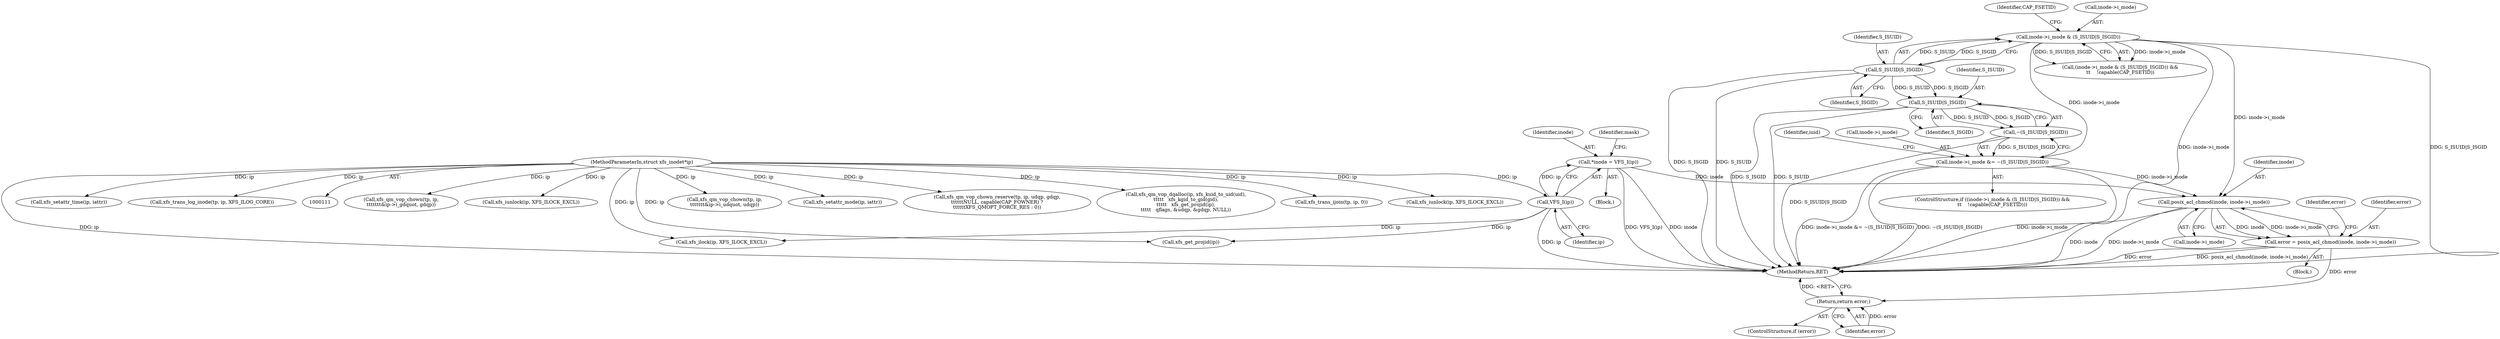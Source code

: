 digraph "0_linux_1fb254aa983bf190cfd685d40c64a480a9bafaee@API" {
"1000545" [label="(Call,posix_acl_chmod(inode, inode->i_mode))"];
"1000123" [label="(Call,*inode = VFS_I(ip))"];
"1000125" [label="(Call,VFS_I(ip))"];
"1000112" [label="(MethodParameterIn,struct xfs_inode\t*ip)"];
"1000369" [label="(Call,inode->i_mode & (S_ISUID|S_ISGID))"];
"1000373" [label="(Call,S_ISUID|S_ISGID)"];
"1000379" [label="(Call,inode->i_mode &= ~(S_ISUID|S_ISGID))"];
"1000383" [label="(Call,~(S_ISUID|S_ISGID))"];
"1000384" [label="(Call,S_ISUID|S_ISGID)"];
"1000543" [label="(Call,error = posix_acl_chmod(inode, inode->i_mode))"];
"1000552" [label="(Return,return error;)"];
"1000551" [label="(Identifier,error)"];
"1000379" [label="(Call,inode->i_mode &= ~(S_ISUID|S_ISGID))"];
"1000249" [label="(Call,xfs_get_projid(ip))"];
"1000123" [label="(Call,*inode = VFS_I(ip))"];
"1000460" [label="(Call,xfs_qm_vop_chown(tp, ip,\n\t\t\t\t\t\t\t&ip->i_gdquot, gdqp))"];
"1000386" [label="(Identifier,S_ISGID)"];
"1000547" [label="(Call,inode->i_mode)"];
"1000115" [label="(Block,)"];
"1000278" [label="(Call,xfs_ilock(ip, XFS_ILOCK_EXCL))"];
"1000559" [label="(Call,xfs_iunlock(ip, XFS_ILOCK_EXCL))"];
"1000542" [label="(Block,)"];
"1000543" [label="(Call,error = posix_acl_chmod(inode, inode->i_mode))"];
"1000368" [label="(Call,(inode->i_mode & (S_ISUID|S_ISGID)) &&\n\t\t    !capable(CAP_FSETID))"];
"1000569" [label="(MethodReturn,RET)"];
"1000383" [label="(Call,~(S_ISUID|S_ISGID))"];
"1000380" [label="(Call,inode->i_mode)"];
"1000408" [label="(Call,xfs_qm_vop_chown(tp, ip,\n\t\t\t\t\t\t\t&ip->i_udquot, udqp))"];
"1000550" [label="(ControlStructure,if (error))"];
"1000553" [label="(Identifier,error)"];
"1000485" [label="(Call,xfs_setattr_mode(ip, iattr))"];
"1000124" [label="(Identifier,inode)"];
"1000346" [label="(Call,xfs_qm_vop_chown_reserve(tp, ip, udqp, gdqp,\n\t\t\t\t\t\tNULL, capable(CAP_FOWNER) ?\n\t\t\t\t\t\tXFS_QMOPT_FORCE_RES : 0))"];
"1000385" [label="(Identifier,S_ISUID)"];
"1000374" [label="(Identifier,S_ISUID)"];
"1000126" [label="(Identifier,ip)"];
"1000243" [label="(Call,xfs_qm_vop_dqalloc(ip, xfs_kuid_to_uid(uid),\n\t\t\t\t\t   xfs_kgid_to_gid(gid),\n\t\t\t\t\t   xfs_get_projid(ip),\n\t\t\t\t\t   qflags, &udqp, &gdqp, NULL))"];
"1000125" [label="(Call,VFS_I(ip))"];
"1000281" [label="(Call,xfs_trans_ijoin(tp, ip, 0))"];
"1000378" [label="(Identifier,CAP_FSETID)"];
"1000373" [label="(Call,S_ISUID|S_ISGID)"];
"1000384" [label="(Call,S_ISUID|S_ISGID)"];
"1000390" [label="(Identifier,iuid)"];
"1000375" [label="(Identifier,S_ISGID)"];
"1000552" [label="(Return,return error;)"];
"1000544" [label="(Identifier,error)"];
"1000112" [label="(MethodParameterIn,struct xfs_inode\t*ip)"];
"1000367" [label="(ControlStructure,if ((inode->i_mode & (S_ISUID|S_ISGID)) &&\n\t\t    !capable(CAP_FSETID)))"];
"1000518" [label="(Call,xfs_iunlock(ip, XFS_ILOCK_EXCL))"];
"1000496" [label="(Call,xfs_setattr_time(ip, iattr))"];
"1000545" [label="(Call,posix_acl_chmod(inode, inode->i_mode))"];
"1000546" [label="(Identifier,inode)"];
"1000129" [label="(Identifier,mask)"];
"1000499" [label="(Call,xfs_trans_log_inode(tp, ip, XFS_ILOG_CORE))"];
"1000369" [label="(Call,inode->i_mode & (S_ISUID|S_ISGID))"];
"1000370" [label="(Call,inode->i_mode)"];
"1000545" -> "1000543"  [label="AST: "];
"1000545" -> "1000547"  [label="CFG: "];
"1000546" -> "1000545"  [label="AST: "];
"1000547" -> "1000545"  [label="AST: "];
"1000543" -> "1000545"  [label="CFG: "];
"1000545" -> "1000569"  [label="DDG: inode"];
"1000545" -> "1000569"  [label="DDG: inode->i_mode"];
"1000545" -> "1000543"  [label="DDG: inode"];
"1000545" -> "1000543"  [label="DDG: inode->i_mode"];
"1000123" -> "1000545"  [label="DDG: inode"];
"1000369" -> "1000545"  [label="DDG: inode->i_mode"];
"1000379" -> "1000545"  [label="DDG: inode->i_mode"];
"1000123" -> "1000115"  [label="AST: "];
"1000123" -> "1000125"  [label="CFG: "];
"1000124" -> "1000123"  [label="AST: "];
"1000125" -> "1000123"  [label="AST: "];
"1000129" -> "1000123"  [label="CFG: "];
"1000123" -> "1000569"  [label="DDG: VFS_I(ip)"];
"1000123" -> "1000569"  [label="DDG: inode"];
"1000125" -> "1000123"  [label="DDG: ip"];
"1000125" -> "1000126"  [label="CFG: "];
"1000126" -> "1000125"  [label="AST: "];
"1000125" -> "1000569"  [label="DDG: ip"];
"1000112" -> "1000125"  [label="DDG: ip"];
"1000125" -> "1000249"  [label="DDG: ip"];
"1000125" -> "1000278"  [label="DDG: ip"];
"1000112" -> "1000111"  [label="AST: "];
"1000112" -> "1000569"  [label="DDG: ip"];
"1000112" -> "1000243"  [label="DDG: ip"];
"1000112" -> "1000249"  [label="DDG: ip"];
"1000112" -> "1000278"  [label="DDG: ip"];
"1000112" -> "1000281"  [label="DDG: ip"];
"1000112" -> "1000346"  [label="DDG: ip"];
"1000112" -> "1000408"  [label="DDG: ip"];
"1000112" -> "1000460"  [label="DDG: ip"];
"1000112" -> "1000485"  [label="DDG: ip"];
"1000112" -> "1000496"  [label="DDG: ip"];
"1000112" -> "1000499"  [label="DDG: ip"];
"1000112" -> "1000518"  [label="DDG: ip"];
"1000112" -> "1000559"  [label="DDG: ip"];
"1000369" -> "1000368"  [label="AST: "];
"1000369" -> "1000373"  [label="CFG: "];
"1000370" -> "1000369"  [label="AST: "];
"1000373" -> "1000369"  [label="AST: "];
"1000378" -> "1000369"  [label="CFG: "];
"1000368" -> "1000369"  [label="CFG: "];
"1000369" -> "1000569"  [label="DDG: inode->i_mode"];
"1000369" -> "1000569"  [label="DDG: S_ISUID|S_ISGID"];
"1000369" -> "1000368"  [label="DDG: inode->i_mode"];
"1000369" -> "1000368"  [label="DDG: S_ISUID|S_ISGID"];
"1000373" -> "1000369"  [label="DDG: S_ISUID"];
"1000373" -> "1000369"  [label="DDG: S_ISGID"];
"1000369" -> "1000379"  [label="DDG: inode->i_mode"];
"1000373" -> "1000375"  [label="CFG: "];
"1000374" -> "1000373"  [label="AST: "];
"1000375" -> "1000373"  [label="AST: "];
"1000373" -> "1000569"  [label="DDG: S_ISGID"];
"1000373" -> "1000569"  [label="DDG: S_ISUID"];
"1000373" -> "1000384"  [label="DDG: S_ISUID"];
"1000373" -> "1000384"  [label="DDG: S_ISGID"];
"1000379" -> "1000367"  [label="AST: "];
"1000379" -> "1000383"  [label="CFG: "];
"1000380" -> "1000379"  [label="AST: "];
"1000383" -> "1000379"  [label="AST: "];
"1000390" -> "1000379"  [label="CFG: "];
"1000379" -> "1000569"  [label="DDG: ~(S_ISUID|S_ISGID)"];
"1000379" -> "1000569"  [label="DDG: inode->i_mode"];
"1000379" -> "1000569"  [label="DDG: inode->i_mode &= ~(S_ISUID|S_ISGID)"];
"1000383" -> "1000379"  [label="DDG: S_ISUID|S_ISGID"];
"1000383" -> "1000384"  [label="CFG: "];
"1000384" -> "1000383"  [label="AST: "];
"1000383" -> "1000569"  [label="DDG: S_ISUID|S_ISGID"];
"1000384" -> "1000383"  [label="DDG: S_ISUID"];
"1000384" -> "1000383"  [label="DDG: S_ISGID"];
"1000384" -> "1000386"  [label="CFG: "];
"1000385" -> "1000384"  [label="AST: "];
"1000386" -> "1000384"  [label="AST: "];
"1000384" -> "1000569"  [label="DDG: S_ISGID"];
"1000384" -> "1000569"  [label="DDG: S_ISUID"];
"1000543" -> "1000542"  [label="AST: "];
"1000544" -> "1000543"  [label="AST: "];
"1000551" -> "1000543"  [label="CFG: "];
"1000543" -> "1000569"  [label="DDG: posix_acl_chmod(inode, inode->i_mode)"];
"1000543" -> "1000569"  [label="DDG: error"];
"1000543" -> "1000552"  [label="DDG: error"];
"1000552" -> "1000550"  [label="AST: "];
"1000552" -> "1000553"  [label="CFG: "];
"1000553" -> "1000552"  [label="AST: "];
"1000569" -> "1000552"  [label="CFG: "];
"1000552" -> "1000569"  [label="DDG: <RET>"];
"1000553" -> "1000552"  [label="DDG: error"];
}
